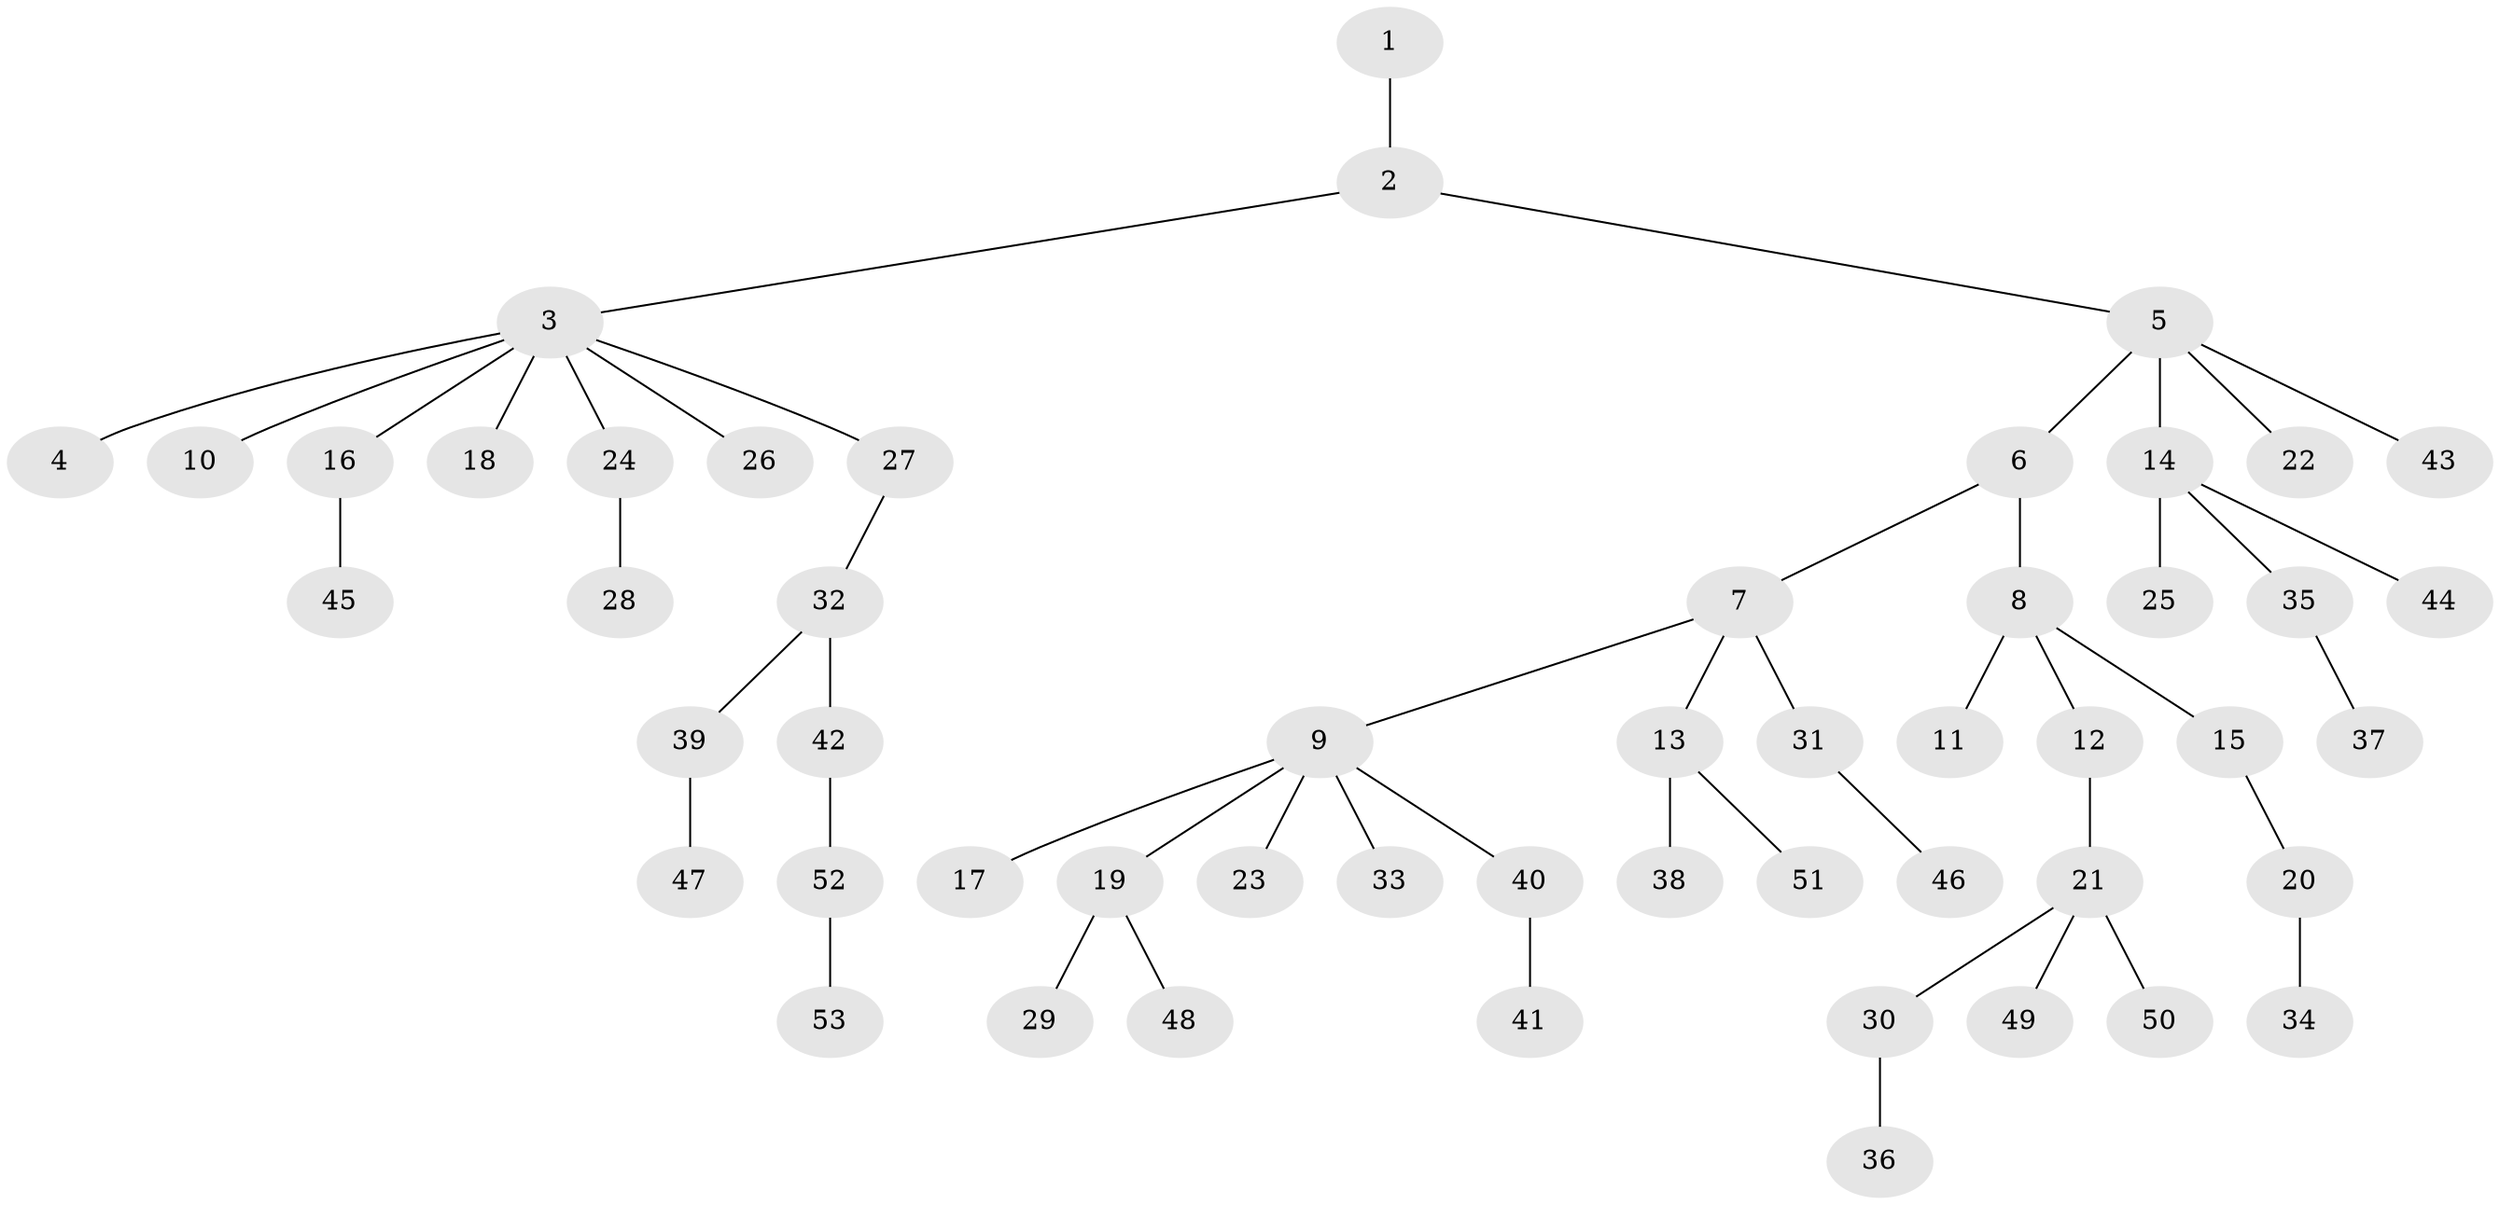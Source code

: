 // coarse degree distribution, {1: 0.6578947368421053, 6: 0.05263157894736842, 8: 0.02631578947368421, 5: 0.02631578947368421, 4: 0.05263157894736842, 2: 0.13157894736842105, 3: 0.05263157894736842}
// Generated by graph-tools (version 1.1) at 2025/52/02/27/25 19:52:12]
// undirected, 53 vertices, 52 edges
graph export_dot {
graph [start="1"]
  node [color=gray90,style=filled];
  1;
  2;
  3;
  4;
  5;
  6;
  7;
  8;
  9;
  10;
  11;
  12;
  13;
  14;
  15;
  16;
  17;
  18;
  19;
  20;
  21;
  22;
  23;
  24;
  25;
  26;
  27;
  28;
  29;
  30;
  31;
  32;
  33;
  34;
  35;
  36;
  37;
  38;
  39;
  40;
  41;
  42;
  43;
  44;
  45;
  46;
  47;
  48;
  49;
  50;
  51;
  52;
  53;
  1 -- 2;
  2 -- 3;
  2 -- 5;
  3 -- 4;
  3 -- 10;
  3 -- 16;
  3 -- 18;
  3 -- 24;
  3 -- 26;
  3 -- 27;
  5 -- 6;
  5 -- 14;
  5 -- 22;
  5 -- 43;
  6 -- 7;
  6 -- 8;
  7 -- 9;
  7 -- 13;
  7 -- 31;
  8 -- 11;
  8 -- 12;
  8 -- 15;
  9 -- 17;
  9 -- 19;
  9 -- 23;
  9 -- 33;
  9 -- 40;
  12 -- 21;
  13 -- 38;
  13 -- 51;
  14 -- 25;
  14 -- 35;
  14 -- 44;
  15 -- 20;
  16 -- 45;
  19 -- 29;
  19 -- 48;
  20 -- 34;
  21 -- 30;
  21 -- 49;
  21 -- 50;
  24 -- 28;
  27 -- 32;
  30 -- 36;
  31 -- 46;
  32 -- 39;
  32 -- 42;
  35 -- 37;
  39 -- 47;
  40 -- 41;
  42 -- 52;
  52 -- 53;
}
